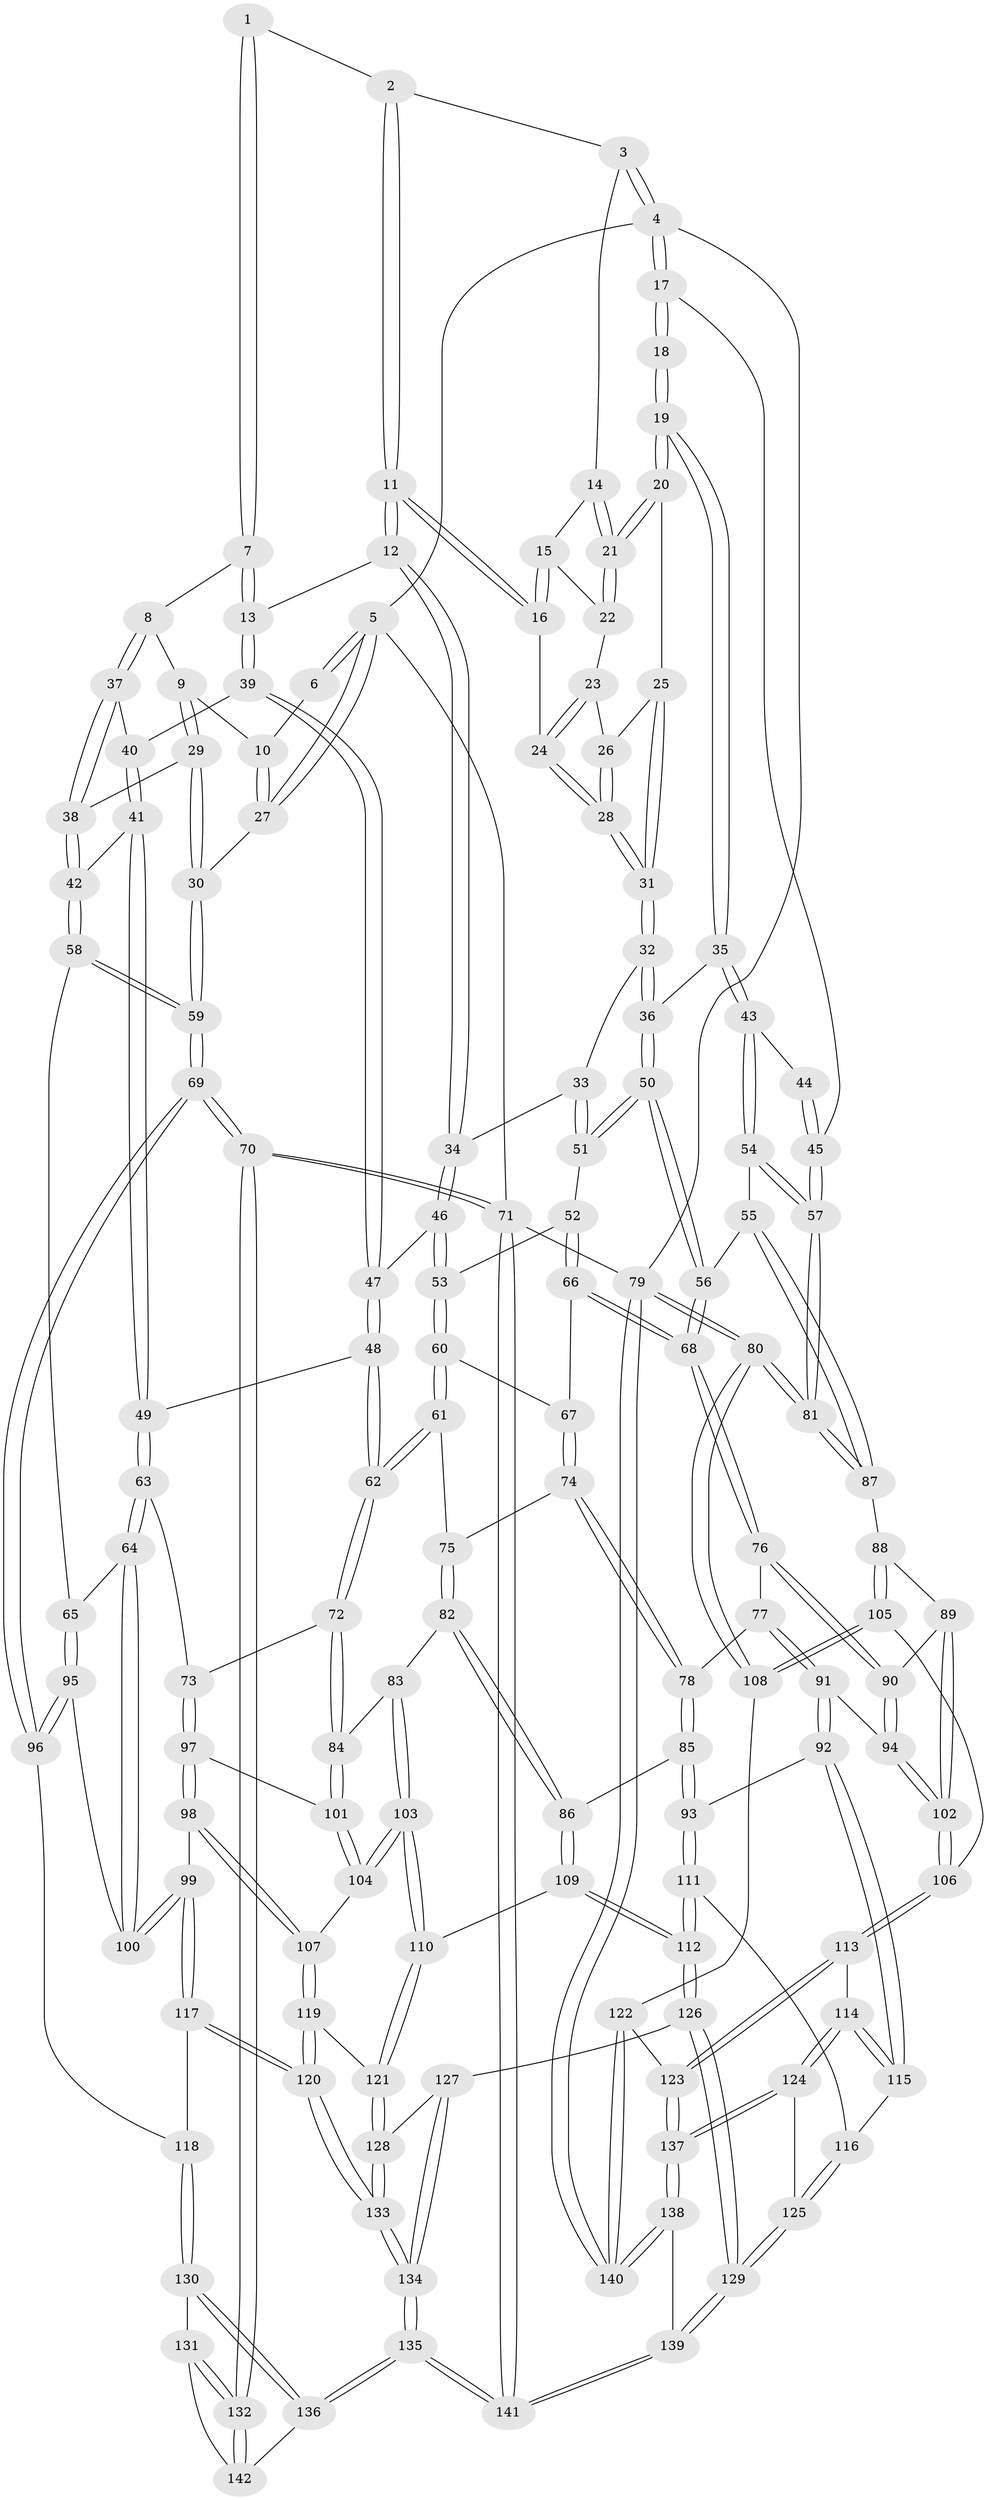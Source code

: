 // Generated by graph-tools (version 1.1) at 2025/38/03/09/25 02:38:42]
// undirected, 142 vertices, 352 edges
graph export_dot {
graph [start="1"]
  node [color=gray90,style=filled];
  1 [pos="+0.33861864556441+0"];
  2 [pos="+0.6057710609935624+0"];
  3 [pos="+0.9054382465914231+0"];
  4 [pos="+1+0"];
  5 [pos="+0+0"];
  6 [pos="+0.2046644828830355+0"];
  7 [pos="+0.3488556702277825+0"];
  8 [pos="+0.28648037573034635+0.1883045529766148"];
  9 [pos="+0.19225986684398433+0.1312813975222981"];
  10 [pos="+0.1860357158227846+0.10753730776284574"];
  11 [pos="+0.6016147358536578+0.11751843660601637"];
  12 [pos="+0.535490131619143+0.21008427763800577"];
  13 [pos="+0.4889090606331425+0.22602161607644156"];
  14 [pos="+0.8485398310799446+0"];
  15 [pos="+0.7908618275230206+0.06981818523824838"];
  16 [pos="+0.6858791584387491+0.13679671805868576"];
  17 [pos="+1+0.10045170972678753"];
  18 [pos="+1+0.16733958812353003"];
  19 [pos="+1+0.18986319966991042"];
  20 [pos="+0.8757504584284542+0.16525989070135977"];
  21 [pos="+0.867512418999925+0.14365606848953916"];
  22 [pos="+0.797842783771485+0.12219546708157518"];
  23 [pos="+0.7903617478375917+0.14057225712905316"];
  24 [pos="+0.7131452448816941+0.1569848495727196"];
  25 [pos="+0.8604889982360607+0.1767219317022408"];
  26 [pos="+0.7998032693957031+0.15553347874557505"];
  27 [pos="+0+0"];
  28 [pos="+0.7620977317698807+0.22547757268082"];
  29 [pos="+0+0.24686379632631844"];
  30 [pos="+0+0.17788220083689996"];
  31 [pos="+0.7878362896484903+0.2844506672060046"];
  32 [pos="+0.7878088116395296+0.2851945618290445"];
  33 [pos="+0.7603234705646983+0.29364636816854367"];
  34 [pos="+0.6549204583814666+0.3102543982696052"];
  35 [pos="+0.8467662505425231+0.3250790097646356"];
  36 [pos="+0.832636922295164+0.32301392688691"];
  37 [pos="+0.291971108680173+0.1995074302142901"];
  38 [pos="+0.09764623775970872+0.3075519599361619"];
  39 [pos="+0.4862485299651716+0.22813488337999568"];
  40 [pos="+0.32503036028445087+0.2252635533553595"];
  41 [pos="+0.2659456466120395+0.41107669196580876"];
  42 [pos="+0.1295760447557973+0.3554432150563575"];
  43 [pos="+0.8810889147995422+0.35207974624980315"];
  44 [pos="+0.9318913432112713+0.3318254763711251"];
  45 [pos="+1+0.29616956108087683"];
  46 [pos="+0.6450358447617206+0.42714549938115237"];
  47 [pos="+0.4678617371973479+0.38364806904140225"];
  48 [pos="+0.422696353348892+0.4658723570418481"];
  49 [pos="+0.29158767600038704+0.45628302820155925"];
  50 [pos="+0.7780466829368883+0.4676422457009809"];
  51 [pos="+0.7170058001901796+0.4529694026416676"];
  52 [pos="+0.6647657080316804+0.4502889641599393"];
  53 [pos="+0.6481575976636371+0.4348570768623681"];
  54 [pos="+0.9645441684338739+0.45368800243913776"];
  55 [pos="+0.8585449449014247+0.5332335973602921"];
  56 [pos="+0.830353764576441+0.5403936367256161"];
  57 [pos="+1+0.45437560794436355"];
  58 [pos="+0.06634314790374395+0.527936462601204"];
  59 [pos="+0+0.5104831485522944"];
  60 [pos="+0.5431368289842546+0.5031742089067852"];
  61 [pos="+0.4754205978067468+0.5232628510159445"];
  62 [pos="+0.4584954398481119+0.5224400057046761"];
  63 [pos="+0.22671993736259638+0.5633536174928042"];
  64 [pos="+0.22294125647427887+0.5666514255036319"];
  65 [pos="+0.11561141632001182+0.5664413866773377"];
  66 [pos="+0.6556814522240174+0.535302714986227"];
  67 [pos="+0.6483803705869128+0.5563856520633638"];
  68 [pos="+0.8266685716298019+0.5471229412428449"];
  69 [pos="+0+0.7440153734757731"];
  70 [pos="+0+1"];
  71 [pos="+0+1"];
  72 [pos="+0.4466957200455046+0.6089543503634691"];
  73 [pos="+0.3497872043688241+0.6207643714166446"];
  74 [pos="+0.6480507198472721+0.5603961425152367"];
  75 [pos="+0.5948038263655182+0.5900370304739677"];
  76 [pos="+0.82155378989686+0.5599074558246195"];
  77 [pos="+0.7030549264415259+0.6076176562221197"];
  78 [pos="+0.6735944816948898+0.5905253848978157"];
  79 [pos="+1+1"];
  80 [pos="+1+0.7838941171766785"];
  81 [pos="+1+0.6632469148464729"];
  82 [pos="+0.5743676842578255+0.6850562975288281"];
  83 [pos="+0.486158320872025+0.6554486349885253"];
  84 [pos="+0.4528385885116959+0.6301273314153839"];
  85 [pos="+0.5986337353960602+0.7056217753837929"];
  86 [pos="+0.5922613221959535+0.7053885632833183"];
  87 [pos="+0.9951147110522007+0.6552870624971586"];
  88 [pos="+0.9433493352284483+0.6781998011170263"];
  89 [pos="+0.9190651208130324+0.680723002222456"];
  90 [pos="+0.8222165335674598+0.5698504291164436"];
  91 [pos="+0.7080946570412534+0.7155144285431386"];
  92 [pos="+0.6899326555097797+0.7277907563157828"];
  93 [pos="+0.6869123209934347+0.7279738887146957"];
  94 [pos="+0.7995029663091581+0.7102379350674074"];
  95 [pos="+0.08645710048625997+0.662755364510495"];
  96 [pos="+0.03988996535402302+0.7450453820553191"];
  97 [pos="+0.32386430566520286+0.6952482243047469"];
  98 [pos="+0.26688557621376874+0.7388396108617981"];
  99 [pos="+0.25020507334835496+0.7341668632665141"];
  100 [pos="+0.2453095299025206+0.7182298344245633"];
  101 [pos="+0.4197433403352765+0.6774512576494197"];
  102 [pos="+0.8282541709511704+0.7359256855290148"];
  103 [pos="+0.4758454810655703+0.808470920291358"];
  104 [pos="+0.4077858557012944+0.7476164145161339"];
  105 [pos="+0.9258675783573685+0.7930516885924022"];
  106 [pos="+0.8445812188629821+0.7855473720822255"];
  107 [pos="+0.31323921495357626+0.7770228857137513"];
  108 [pos="+0.9635326247921605+0.8097835396296484"];
  109 [pos="+0.5373862110790736+0.8182267361130704"];
  110 [pos="+0.48332899223018566+0.8213933277815009"];
  111 [pos="+0.6191055197497938+0.8555791680283704"];
  112 [pos="+0.5927470983832115+0.8687121913554356"];
  113 [pos="+0.8124111974059718+0.8608987303802628"];
  114 [pos="+0.7512564934328233+0.8494862384646751"];
  115 [pos="+0.7276307146534918+0.841221996299668"];
  116 [pos="+0.7076513179631573+0.8514539109843873"];
  117 [pos="+0.1577126147901787+0.8090534262165266"];
  118 [pos="+0.13224067602158854+0.8159278126681248"];
  119 [pos="+0.33279220837799656+0.8328887052634029"];
  120 [pos="+0.29525819932306036+0.9336624049359191"];
  121 [pos="+0.4542267476999747+0.8537686393085492"];
  122 [pos="+0.9080923885097715+0.9169964625941766"];
  123 [pos="+0.8200140068764892+0.8820732710258962"];
  124 [pos="+0.7105354694082167+0.9379556445623981"];
  125 [pos="+0.6929573127745418+0.9064680050693467"];
  126 [pos="+0.5970381794634597+0.9124062971996435"];
  127 [pos="+0.530230524979191+0.9356740206028002"];
  128 [pos="+0.44956084000302404+0.8860410789863816"];
  129 [pos="+0.5981054383762723+0.9143604472989105"];
  130 [pos="+0.1284822133171531+0.8292015112394985"];
  131 [pos="+0.021872790912523372+0.9305053496060753"];
  132 [pos="+0+1"];
  133 [pos="+0.3269359466314192+1"];
  134 [pos="+0.3251416023342318+1"];
  135 [pos="+0.3211345997027936+1"];
  136 [pos="+0.1572901188223962+0.9658118844435069"];
  137 [pos="+0.7415372873654185+1"];
  138 [pos="+0.7072552642262858+1"];
  139 [pos="+0.6900913475650178+1"];
  140 [pos="+1+1"];
  141 [pos="+0.32138419409905944+1"];
  142 [pos="+0.12797621369327875+0.9621548316780989"];
  1 -- 2;
  1 -- 7;
  1 -- 7;
  2 -- 3;
  2 -- 11;
  2 -- 11;
  3 -- 4;
  3 -- 4;
  3 -- 14;
  4 -- 5;
  4 -- 17;
  4 -- 17;
  4 -- 79;
  5 -- 6;
  5 -- 6;
  5 -- 27;
  5 -- 27;
  5 -- 71;
  6 -- 10;
  7 -- 8;
  7 -- 13;
  7 -- 13;
  8 -- 9;
  8 -- 37;
  8 -- 37;
  9 -- 10;
  9 -- 29;
  9 -- 29;
  10 -- 27;
  10 -- 27;
  11 -- 12;
  11 -- 12;
  11 -- 16;
  11 -- 16;
  12 -- 13;
  12 -- 34;
  12 -- 34;
  13 -- 39;
  13 -- 39;
  14 -- 15;
  14 -- 21;
  14 -- 21;
  15 -- 16;
  15 -- 16;
  15 -- 22;
  16 -- 24;
  17 -- 18;
  17 -- 18;
  17 -- 45;
  18 -- 19;
  18 -- 19;
  19 -- 20;
  19 -- 20;
  19 -- 35;
  19 -- 35;
  20 -- 21;
  20 -- 21;
  20 -- 25;
  21 -- 22;
  21 -- 22;
  22 -- 23;
  23 -- 24;
  23 -- 24;
  23 -- 26;
  24 -- 28;
  24 -- 28;
  25 -- 26;
  25 -- 31;
  25 -- 31;
  26 -- 28;
  26 -- 28;
  27 -- 30;
  28 -- 31;
  28 -- 31;
  29 -- 30;
  29 -- 30;
  29 -- 38;
  30 -- 59;
  30 -- 59;
  31 -- 32;
  31 -- 32;
  32 -- 33;
  32 -- 36;
  32 -- 36;
  33 -- 34;
  33 -- 51;
  33 -- 51;
  34 -- 46;
  34 -- 46;
  35 -- 36;
  35 -- 43;
  35 -- 43;
  36 -- 50;
  36 -- 50;
  37 -- 38;
  37 -- 38;
  37 -- 40;
  38 -- 42;
  38 -- 42;
  39 -- 40;
  39 -- 47;
  39 -- 47;
  40 -- 41;
  40 -- 41;
  41 -- 42;
  41 -- 49;
  41 -- 49;
  42 -- 58;
  42 -- 58;
  43 -- 44;
  43 -- 54;
  43 -- 54;
  44 -- 45;
  44 -- 45;
  45 -- 57;
  45 -- 57;
  46 -- 47;
  46 -- 53;
  46 -- 53;
  47 -- 48;
  47 -- 48;
  48 -- 49;
  48 -- 62;
  48 -- 62;
  49 -- 63;
  49 -- 63;
  50 -- 51;
  50 -- 51;
  50 -- 56;
  50 -- 56;
  51 -- 52;
  52 -- 53;
  52 -- 66;
  52 -- 66;
  53 -- 60;
  53 -- 60;
  54 -- 55;
  54 -- 57;
  54 -- 57;
  55 -- 56;
  55 -- 87;
  55 -- 87;
  56 -- 68;
  56 -- 68;
  57 -- 81;
  57 -- 81;
  58 -- 59;
  58 -- 59;
  58 -- 65;
  59 -- 69;
  59 -- 69;
  60 -- 61;
  60 -- 61;
  60 -- 67;
  61 -- 62;
  61 -- 62;
  61 -- 75;
  62 -- 72;
  62 -- 72;
  63 -- 64;
  63 -- 64;
  63 -- 73;
  64 -- 65;
  64 -- 100;
  64 -- 100;
  65 -- 95;
  65 -- 95;
  66 -- 67;
  66 -- 68;
  66 -- 68;
  67 -- 74;
  67 -- 74;
  68 -- 76;
  68 -- 76;
  69 -- 70;
  69 -- 70;
  69 -- 96;
  69 -- 96;
  70 -- 71;
  70 -- 71;
  70 -- 132;
  70 -- 132;
  71 -- 141;
  71 -- 141;
  71 -- 79;
  72 -- 73;
  72 -- 84;
  72 -- 84;
  73 -- 97;
  73 -- 97;
  74 -- 75;
  74 -- 78;
  74 -- 78;
  75 -- 82;
  75 -- 82;
  76 -- 77;
  76 -- 90;
  76 -- 90;
  77 -- 78;
  77 -- 91;
  77 -- 91;
  78 -- 85;
  78 -- 85;
  79 -- 80;
  79 -- 80;
  79 -- 140;
  79 -- 140;
  80 -- 81;
  80 -- 81;
  80 -- 108;
  80 -- 108;
  81 -- 87;
  81 -- 87;
  82 -- 83;
  82 -- 86;
  82 -- 86;
  83 -- 84;
  83 -- 103;
  83 -- 103;
  84 -- 101;
  84 -- 101;
  85 -- 86;
  85 -- 93;
  85 -- 93;
  86 -- 109;
  86 -- 109;
  87 -- 88;
  88 -- 89;
  88 -- 105;
  88 -- 105;
  89 -- 90;
  89 -- 102;
  89 -- 102;
  90 -- 94;
  90 -- 94;
  91 -- 92;
  91 -- 92;
  91 -- 94;
  92 -- 93;
  92 -- 115;
  92 -- 115;
  93 -- 111;
  93 -- 111;
  94 -- 102;
  94 -- 102;
  95 -- 96;
  95 -- 96;
  95 -- 100;
  96 -- 118;
  97 -- 98;
  97 -- 98;
  97 -- 101;
  98 -- 99;
  98 -- 107;
  98 -- 107;
  99 -- 100;
  99 -- 100;
  99 -- 117;
  99 -- 117;
  101 -- 104;
  101 -- 104;
  102 -- 106;
  102 -- 106;
  103 -- 104;
  103 -- 104;
  103 -- 110;
  103 -- 110;
  104 -- 107;
  105 -- 106;
  105 -- 108;
  105 -- 108;
  106 -- 113;
  106 -- 113;
  107 -- 119;
  107 -- 119;
  108 -- 122;
  109 -- 110;
  109 -- 112;
  109 -- 112;
  110 -- 121;
  110 -- 121;
  111 -- 112;
  111 -- 112;
  111 -- 116;
  112 -- 126;
  112 -- 126;
  113 -- 114;
  113 -- 123;
  113 -- 123;
  114 -- 115;
  114 -- 115;
  114 -- 124;
  114 -- 124;
  115 -- 116;
  116 -- 125;
  116 -- 125;
  117 -- 118;
  117 -- 120;
  117 -- 120;
  118 -- 130;
  118 -- 130;
  119 -- 120;
  119 -- 120;
  119 -- 121;
  120 -- 133;
  120 -- 133;
  121 -- 128;
  121 -- 128;
  122 -- 123;
  122 -- 140;
  122 -- 140;
  123 -- 137;
  123 -- 137;
  124 -- 125;
  124 -- 137;
  124 -- 137;
  125 -- 129;
  125 -- 129;
  126 -- 127;
  126 -- 129;
  126 -- 129;
  127 -- 128;
  127 -- 134;
  127 -- 134;
  128 -- 133;
  128 -- 133;
  129 -- 139;
  129 -- 139;
  130 -- 131;
  130 -- 136;
  130 -- 136;
  131 -- 132;
  131 -- 132;
  131 -- 142;
  132 -- 142;
  132 -- 142;
  133 -- 134;
  133 -- 134;
  134 -- 135;
  134 -- 135;
  135 -- 136;
  135 -- 136;
  135 -- 141;
  135 -- 141;
  136 -- 142;
  137 -- 138;
  137 -- 138;
  138 -- 139;
  138 -- 140;
  138 -- 140;
  139 -- 141;
  139 -- 141;
}
